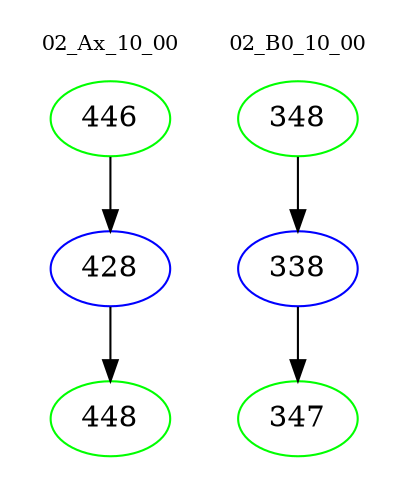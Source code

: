 digraph{
subgraph cluster_0 {
color = white
label = "02_Ax_10_00";
fontsize=10;
T0_446 [label="446", color="green"]
T0_446 -> T0_428 [color="black"]
T0_428 [label="428", color="blue"]
T0_428 -> T0_448 [color="black"]
T0_448 [label="448", color="green"]
}
subgraph cluster_1 {
color = white
label = "02_B0_10_00";
fontsize=10;
T1_348 [label="348", color="green"]
T1_348 -> T1_338 [color="black"]
T1_338 [label="338", color="blue"]
T1_338 -> T1_347 [color="black"]
T1_347 [label="347", color="green"]
}
}
